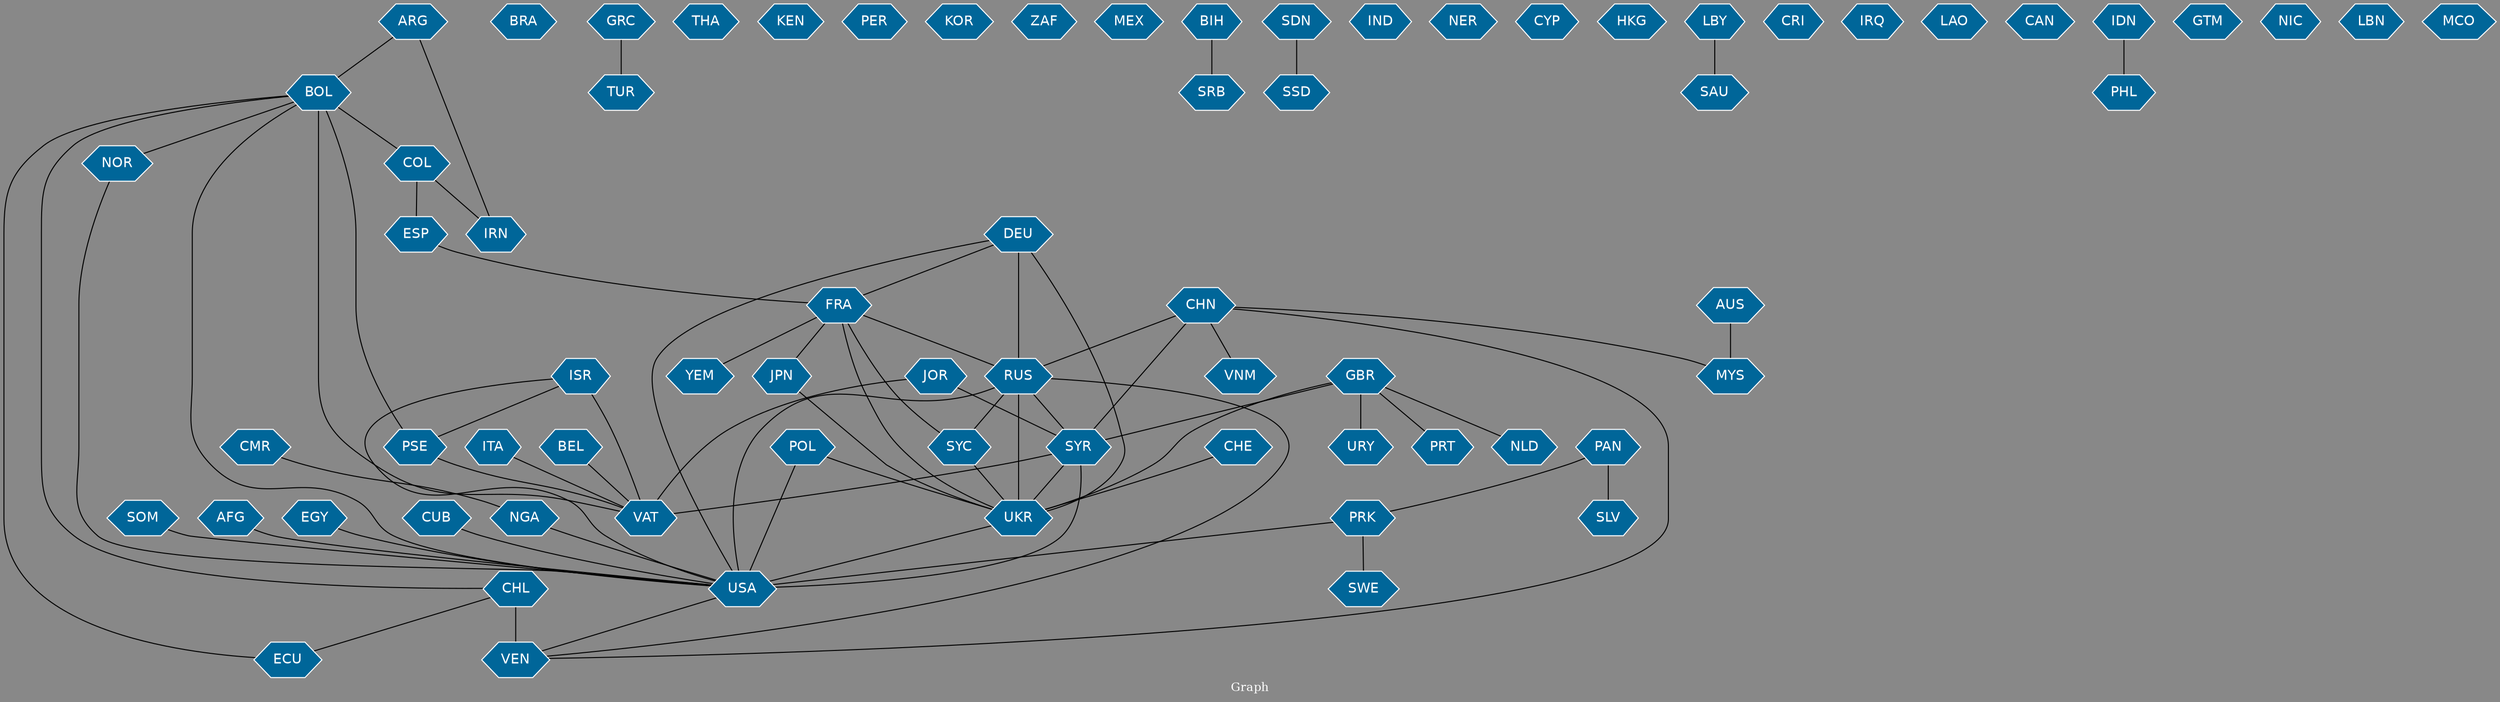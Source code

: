 // Countries together in item graph
graph {
	graph [bgcolor="#888888" fontcolor=white fontsize=12 label="Graph" outputorder=edgesfirst overlap=prism]
	node [color=white fillcolor="#006699" fontcolor=white fontname=Helvetica shape=hexagon style=filled]
	edge [arrowhead=open color=black fontcolor=white fontname=Courier fontsize=12]
		UKR [label=UKR]
		SOM [label=SOM]
		COL [label=COL]
		USA [label=USA]
		SYR [label=SYR]
		BOL [label=BOL]
		BRA [label=BRA]
		ARG [label=ARG]
		PAN [label=PAN]
		AFG [label=AFG]
		IRN [label=IRN]
		TUR [label=TUR]
		SYC [label=SYC]
		RUS [label=RUS]
		VEN [label=VEN]
		FRA [label=FRA]
		DEU [label=DEU]
		MYS [label=MYS]
		AUS [label=AUS]
		EGY [label=EGY]
		THA [label=THA]
		KEN [label=KEN]
		ECU [label=ECU]
		NGA [label=NGA]
		CUB [label=CUB]
		VAT [label=VAT]
		PER [label=PER]
		CHN [label=CHN]
		KOR [label=KOR]
		ITA [label=ITA]
		CMR [label=CMR]
		YEM [label=YEM]
		ZAF [label=ZAF]
		CHE [label=CHE]
		MEX [label=MEX]
		ISR [label=ISR]
		URY [label=URY]
		SRB [label=SRB]
		BIH [label=BIH]
		PRT [label=PRT]
		GBR [label=GBR]
		PRK [label=PRK]
		CHL [label=CHL]
		ESP [label=ESP]
		BEL [label=BEL]
		SWE [label=SWE]
		JOR [label=JOR]
		SDN [label=SDN]
		IND [label=IND]
		NER [label=NER]
		CYP [label=CYP]
		HKG [label=HKG]
		SSD [label=SSD]
		LBY [label=LBY]
		CRI [label=CRI]
		VNM [label=VNM]
		NOR [label=NOR]
		IRQ [label=IRQ]
		LAO [label=LAO]
		JPN [label=JPN]
		CAN [label=CAN]
		POL [label=POL]
		IDN [label=IDN]
		PHL [label=PHL]
		GRC [label=GRC]
		PSE [label=PSE]
		GTM [label=GTM]
		SLV [label=SLV]
		SAU [label=SAU]
		NIC [label=NIC]
		LBN [label=LBN]
		MCO [label=MCO]
		NLD [label=NLD]
			FRA -- JPN [weight=1]
			COL -- ESP [weight=1]
			DEU -- FRA [weight=2]
			DEU -- UKR [weight=7]
			ISR -- PSE [weight=1]
			NGA -- USA [weight=1]
			DEU -- RUS [weight=4]
			RUS -- VEN [weight=1]
			JOR -- VAT [weight=1]
			SYR -- VAT [weight=3]
			BOL -- NOR [weight=1]
			BIH -- SRB [weight=1]
			BOL -- COL [weight=3]
			PRK -- SWE [weight=1]
			PAN -- SLV [weight=1]
			GRC -- TUR [weight=1]
			SOM -- USA [weight=1]
			SYR -- USA [weight=3]
			ESP -- FRA [weight=1]
			RUS -- SYR [weight=1]
			PAN -- PRK [weight=1]
			ARG -- IRN [weight=1]
			RUS -- SYC [weight=2]
			LBY -- SAU [weight=1]
			CHL -- VEN [weight=4]
			ARG -- BOL [weight=1]
			CHL -- ECU [weight=1]
			IDN -- PHL [weight=1]
			ISR -- VAT [weight=4]
			SDN -- SSD [weight=4]
			SYR -- UKR [weight=1]
			GBR -- NLD [weight=1]
			GBR -- PRT [weight=1]
			PSE -- VAT [weight=2]
			AFG -- USA [weight=4]
			NOR -- USA [weight=1]
			GBR -- UKR [weight=1]
			ITA -- VAT [weight=1]
			EGY -- USA [weight=1]
			POL -- UKR [weight=1]
			RUS -- USA [weight=6]
			CHN -- RUS [weight=6]
			JPN -- UKR [weight=1]
			SYC -- UKR [weight=2]
			CHE -- UKR [weight=1]
			CHN -- VEN [weight=1]
			UKR -- USA [weight=6]
			RUS -- UKR [weight=38]
			CHN -- VNM [weight=1]
			USA -- VEN [weight=1]
			FRA -- RUS [weight=2]
			CUB -- USA [weight=3]
			BOL -- ECU [weight=1]
			BOL -- PSE [weight=1]
			BEL -- VAT [weight=1]
			ISR -- USA [weight=1]
			FRA -- YEM [weight=1]
			JOR -- SYR [weight=1]
			BOL -- CHL [weight=2]
			GBR -- URY [weight=1]
			CHN -- SYR [weight=1]
			CHN -- MYS [weight=1]
			DEU -- USA [weight=2]
			FRA -- SYC [weight=1]
			BOL -- VAT [weight=1]
			PRK -- USA [weight=2]
			COL -- IRN [weight=1]
			FRA -- UKR [weight=3]
			POL -- USA [weight=1]
			BOL -- USA [weight=1]
			GBR -- SYR [weight=1]
			CMR -- NGA [weight=1]
			AUS -- MYS [weight=1]
}